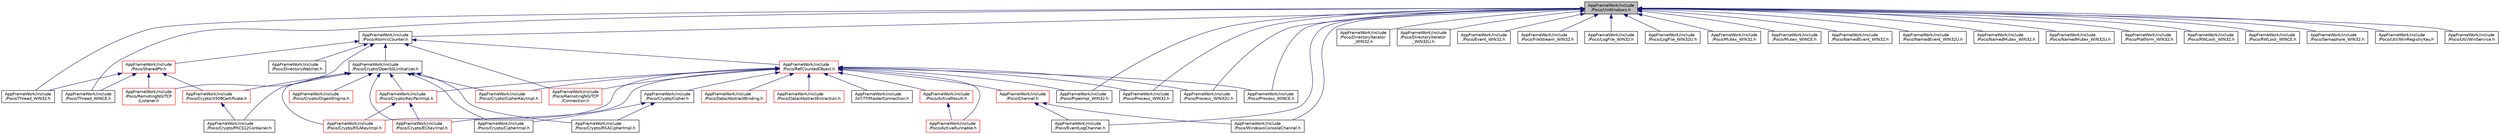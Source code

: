 digraph "AppFrameWork/include/Poco/UnWindows.h"
{
 // LATEX_PDF_SIZE
  edge [fontname="Helvetica",fontsize="10",labelfontname="Helvetica",labelfontsize="10"];
  node [fontname="Helvetica",fontsize="10",shape=record];
  Node1 [label="AppFrameWork/include\l/Poco/UnWindows.h",height=0.2,width=0.4,color="black", fillcolor="grey75", style="filled", fontcolor="black",tooltip=" "];
  Node1 -> Node2 [dir="back",color="midnightblue",fontsize="10",style="solid",fontname="Helvetica"];
  Node2 [label="AppFrameWork/include\l/Poco/AtomicCounter.h",height=0.2,width=0.4,color="black", fillcolor="white", style="filled",URL="$AtomicCounter_8h.html",tooltip=" "];
  Node2 -> Node3 [dir="back",color="midnightblue",fontsize="10",style="solid",fontname="Helvetica"];
  Node3 [label="AppFrameWork/include\l/Poco/Crypto/OpenSSLInitializer.h",height=0.2,width=0.4,color="black", fillcolor="white", style="filled",URL="$OpenSSLInitializer_8h.html",tooltip=" "];
  Node3 -> Node4 [dir="back",color="midnightblue",fontsize="10",style="solid",fontname="Helvetica"];
  Node4 [label="AppFrameWork/include\l/Poco/Crypto/CipherImpl.h",height=0.2,width=0.4,color="black", fillcolor="white", style="filled",URL="$CipherImpl_8h.html",tooltip=" "];
  Node3 -> Node5 [dir="back",color="midnightblue",fontsize="10",style="solid",fontname="Helvetica"];
  Node5 [label="AppFrameWork/include\l/Poco/Crypto/CipherKeyImpl.h",height=0.2,width=0.4,color="red", fillcolor="white", style="filled",URL="$CipherKeyImpl_8h.html",tooltip=" "];
  Node3 -> Node7 [dir="back",color="midnightblue",fontsize="10",style="solid",fontname="Helvetica"];
  Node7 [label="AppFrameWork/include\l/Poco/Crypto/DigestEngine.h",height=0.2,width=0.4,color="red", fillcolor="white", style="filled",URL="$Crypto_2DigestEngine_8h.html",tooltip=" "];
  Node3 -> Node10 [dir="back",color="midnightblue",fontsize="10",style="solid",fontname="Helvetica"];
  Node10 [label="AppFrameWork/include\l/Poco/Crypto/ECKeyImpl.h",height=0.2,width=0.4,color="red", fillcolor="white", style="filled",URL="$ECKeyImpl_8h.html",tooltip=" "];
  Node3 -> Node12 [dir="back",color="midnightblue",fontsize="10",style="solid",fontname="Helvetica"];
  Node12 [label="AppFrameWork/include\l/Poco/Crypto/KeyPairImpl.h",height=0.2,width=0.4,color="red", fillcolor="white", style="filled",URL="$KeyPairImpl_8h.html",tooltip=" "];
  Node12 -> Node10 [dir="back",color="midnightblue",fontsize="10",style="solid",fontname="Helvetica"];
  Node12 -> Node27 [dir="back",color="midnightblue",fontsize="10",style="solid",fontname="Helvetica"];
  Node27 [label="AppFrameWork/include\l/Poco/Crypto/RSAKeyImpl.h",height=0.2,width=0.4,color="red", fillcolor="white", style="filled",URL="$RSAKeyImpl_8h.html",tooltip=" "];
  Node3 -> Node28 [dir="back",color="midnightblue",fontsize="10",style="solid",fontname="Helvetica"];
  Node28 [label="AppFrameWork/include\l/Poco/Crypto/PKCS12Container.h",height=0.2,width=0.4,color="black", fillcolor="white", style="filled",URL="$PKCS12Container_8h.html",tooltip=" "];
  Node3 -> Node15 [dir="back",color="midnightblue",fontsize="10",style="solid",fontname="Helvetica"];
  Node15 [label="AppFrameWork/include\l/Poco/Crypto/RSACipherImpl.h",height=0.2,width=0.4,color="black", fillcolor="white", style="filled",URL="$RSACipherImpl_8h.html",tooltip=" "];
  Node3 -> Node27 [dir="back",color="midnightblue",fontsize="10",style="solid",fontname="Helvetica"];
  Node3 -> Node29 [dir="back",color="midnightblue",fontsize="10",style="solid",fontname="Helvetica"];
  Node29 [label="AppFrameWork/include\l/Poco/Crypto/X509Certificate.h",height=0.2,width=0.4,color="red", fillcolor="white", style="filled",URL="$Crypto_2X509Certificate_8h.html",tooltip=" "];
  Node29 -> Node28 [dir="back",color="midnightblue",fontsize="10",style="solid",fontname="Helvetica"];
  Node2 -> Node36 [dir="back",color="midnightblue",fontsize="10",style="solid",fontname="Helvetica"];
  Node36 [label="AppFrameWork/include\l/Poco/DirectoryWatcher.h",height=0.2,width=0.4,color="black", fillcolor="white", style="filled",URL="$DirectoryWatcher_8h.html",tooltip=" "];
  Node2 -> Node37 [dir="back",color="midnightblue",fontsize="10",style="solid",fontname="Helvetica"];
  Node37 [label="AppFrameWork/include\l/Poco/RefCountedObject.h",height=0.2,width=0.4,color="red", fillcolor="white", style="filled",URL="$RefCountedObject_8h.html",tooltip=" "];
  Node37 -> Node38 [dir="back",color="midnightblue",fontsize="10",style="solid",fontname="Helvetica"];
  Node38 [label="AppFrameWork/include\l/IoT/Tf/MasterConnection.h",height=0.2,width=0.4,color="black", fillcolor="white", style="filled",URL="$MasterConnection_8h.html",tooltip=" "];
  Node37 -> Node39 [dir="back",color="midnightblue",fontsize="10",style="solid",fontname="Helvetica"];
  Node39 [label="AppFrameWork/include\l/Poco/ActiveResult.h",height=0.2,width=0.4,color="red", fillcolor="white", style="filled",URL="$ActiveResult_8h.html",tooltip=" "];
  Node39 -> Node437 [dir="back",color="midnightblue",fontsize="10",style="solid",fontname="Helvetica"];
  Node437 [label="AppFrameWork/include\l/Poco/ActiveRunnable.h",height=0.2,width=0.4,color="red", fillcolor="white", style="filled",URL="$ActiveRunnable_8h.html",tooltip=" "];
  Node37 -> Node437 [dir="back",color="midnightblue",fontsize="10",style="solid",fontname="Helvetica"];
  Node37 -> Node440 [dir="back",color="midnightblue",fontsize="10",style="solid",fontname="Helvetica"];
  Node440 [label="AppFrameWork/include\l/Poco/Channel.h",height=0.2,width=0.4,color="red", fillcolor="white", style="filled",URL="$Channel_8h.html",tooltip=" "];
  Node440 -> Node444 [dir="back",color="midnightblue",fontsize="10",style="solid",fontname="Helvetica"];
  Node444 [label="AppFrameWork/include\l/Poco/EventLogChannel.h",height=0.2,width=0.4,color="black", fillcolor="white", style="filled",URL="$EventLogChannel_8h.html",tooltip=" "];
  Node440 -> Node465 [dir="back",color="midnightblue",fontsize="10",style="solid",fontname="Helvetica"];
  Node465 [label="AppFrameWork/include\l/Poco/WindowsConsoleChannel.h",height=0.2,width=0.4,color="black", fillcolor="white", style="filled",URL="$WindowsConsoleChannel_8h.html",tooltip=" "];
  Node37 -> Node466 [dir="back",color="midnightblue",fontsize="10",style="solid",fontname="Helvetica"];
  Node466 [label="AppFrameWork/include\l/Poco/Crypto/Cipher.h",height=0.2,width=0.4,color="black", fillcolor="white", style="filled",URL="$Cipher_8h.html",tooltip=" "];
  Node466 -> Node4 [dir="back",color="midnightblue",fontsize="10",style="solid",fontname="Helvetica"];
  Node466 -> Node15 [dir="back",color="midnightblue",fontsize="10",style="solid",fontname="Helvetica"];
  Node37 -> Node5 [dir="back",color="midnightblue",fontsize="10",style="solid",fontname="Helvetica"];
  Node37 -> Node10 [dir="back",color="midnightblue",fontsize="10",style="solid",fontname="Helvetica"];
  Node37 -> Node12 [dir="back",color="midnightblue",fontsize="10",style="solid",fontname="Helvetica"];
  Node37 -> Node27 [dir="back",color="midnightblue",fontsize="10",style="solid",fontname="Helvetica"];
  Node37 -> Node467 [dir="back",color="midnightblue",fontsize="10",style="solid",fontname="Helvetica"];
  Node467 [label="AppFrameWork/include\l/Poco/Data/AbstractBinding.h",height=0.2,width=0.4,color="red", fillcolor="white", style="filled",URL="$AbstractBinding_8h.html",tooltip=" "];
  Node37 -> Node471 [dir="back",color="midnightblue",fontsize="10",style="solid",fontname="Helvetica"];
  Node471 [label="AppFrameWork/include\l/Poco/Data/AbstractExtraction.h",height=0.2,width=0.4,color="red", fillcolor="white", style="filled",URL="$AbstractExtraction_8h.html",tooltip=" "];
  Node37 -> Node561 [dir="back",color="midnightblue",fontsize="10",style="solid",fontname="Helvetica"];
  Node561 [label="AppFrameWork/include\l/Poco/PipeImpl_WIN32.h",height=0.2,width=0.4,color="black", fillcolor="white", style="filled",URL="$PipeImpl__WIN32_8h.html",tooltip=" "];
  Node37 -> Node566 [dir="back",color="midnightblue",fontsize="10",style="solid",fontname="Helvetica"];
  Node566 [label="AppFrameWork/include\l/Poco/Process_WIN32.h",height=0.2,width=0.4,color="black", fillcolor="white", style="filled",URL="$Process__WIN32_8h.html",tooltip=" "];
  Node37 -> Node567 [dir="back",color="midnightblue",fontsize="10",style="solid",fontname="Helvetica"];
  Node567 [label="AppFrameWork/include\l/Poco/Process_WIN32U.h",height=0.2,width=0.4,color="black", fillcolor="white", style="filled",URL="$Process__WIN32U_8h.html",tooltip=" "];
  Node37 -> Node568 [dir="back",color="midnightblue",fontsize="10",style="solid",fontname="Helvetica"];
  Node568 [label="AppFrameWork/include\l/Poco/Process_WINCE.h",height=0.2,width=0.4,color="black", fillcolor="white", style="filled",URL="$Process__WINCE_8h.html",tooltip=" "];
  Node37 -> Node342 [dir="back",color="midnightblue",fontsize="10",style="solid",fontname="Helvetica"];
  Node342 [label="AppFrameWork/include\l/Poco/RemotingNG/TCP\l/Connection.h",height=0.2,width=0.4,color="red", fillcolor="white", style="filled",URL="$Connection_8h.html",tooltip=" "];
  Node2 -> Node342 [dir="back",color="midnightblue",fontsize="10",style="solid",fontname="Helvetica"];
  Node2 -> Node331 [dir="back",color="midnightblue",fontsize="10",style="solid",fontname="Helvetica"];
  Node331 [label="AppFrameWork/include\l/Poco/RemotingNG/TCP\l/Listener.h",height=0.2,width=0.4,color="red", fillcolor="white", style="filled",URL="$TCP_2Listener_8h.html",tooltip=" "];
  Node2 -> Node616 [dir="back",color="midnightblue",fontsize="10",style="solid",fontname="Helvetica"];
  Node616 [label="AppFrameWork/include\l/Poco/SharedPtr.h",height=0.2,width=0.4,color="red", fillcolor="white", style="filled",URL="$SharedPtr_8h.html",tooltip=" "];
  Node616 -> Node29 [dir="back",color="midnightblue",fontsize="10",style="solid",fontname="Helvetica"];
  Node616 -> Node331 [dir="back",color="midnightblue",fontsize="10",style="solid",fontname="Helvetica"];
  Node616 -> Node667 [dir="back",color="midnightblue",fontsize="10",style="solid",fontname="Helvetica"];
  Node667 [label="AppFrameWork/include\l/Poco/Thread_WIN32.h",height=0.2,width=0.4,color="black", fillcolor="white", style="filled",URL="$Thread__WIN32_8h.html",tooltip=" "];
  Node616 -> Node668 [dir="back",color="midnightblue",fontsize="10",style="solid",fontname="Helvetica"];
  Node668 [label="AppFrameWork/include\l/Poco/Thread_WINCE.h",height=0.2,width=0.4,color="black", fillcolor="white", style="filled",URL="$Thread__WINCE_8h.html",tooltip=" "];
  Node1 -> Node670 [dir="back",color="midnightblue",fontsize="10",style="solid",fontname="Helvetica"];
  Node670 [label="AppFrameWork/include\l/Poco/DirectoryIterator\l_WIN32.h",height=0.2,width=0.4,color="black", fillcolor="white", style="filled",URL="$DirectoryIterator__WIN32_8h.html",tooltip=" "];
  Node1 -> Node671 [dir="back",color="midnightblue",fontsize="10",style="solid",fontname="Helvetica"];
  Node671 [label="AppFrameWork/include\l/Poco/DirectoryIterator\l_WIN32U.h",height=0.2,width=0.4,color="black", fillcolor="white", style="filled",URL="$DirectoryIterator__WIN32U_8h.html",tooltip=" "];
  Node1 -> Node672 [dir="back",color="midnightblue",fontsize="10",style="solid",fontname="Helvetica"];
  Node672 [label="AppFrameWork/include\l/Poco/Event_WIN32.h",height=0.2,width=0.4,color="black", fillcolor="white", style="filled",URL="$Event__WIN32_8h.html",tooltip=" "];
  Node1 -> Node444 [dir="back",color="midnightblue",fontsize="10",style="solid",fontname="Helvetica"];
  Node1 -> Node673 [dir="back",color="midnightblue",fontsize="10",style="solid",fontname="Helvetica"];
  Node673 [label="AppFrameWork/include\l/Poco/FileStream_WIN32.h",height=0.2,width=0.4,color="black", fillcolor="white", style="filled",URL="$FileStream__WIN32_8h.html",tooltip=" "];
  Node1 -> Node674 [dir="back",color="midnightblue",fontsize="10",style="solid",fontname="Helvetica"];
  Node674 [label="AppFrameWork/include\l/Poco/LogFile_WIN32.h",height=0.2,width=0.4,color="black", fillcolor="white", style="filled",URL="$LogFile__WIN32_8h.html",tooltip=" "];
  Node1 -> Node675 [dir="back",color="midnightblue",fontsize="10",style="solid",fontname="Helvetica"];
  Node675 [label="AppFrameWork/include\l/Poco/LogFile_WIN32U.h",height=0.2,width=0.4,color="black", fillcolor="white", style="filled",URL="$LogFile__WIN32U_8h.html",tooltip=" "];
  Node1 -> Node676 [dir="back",color="midnightblue",fontsize="10",style="solid",fontname="Helvetica"];
  Node676 [label="AppFrameWork/include\l/Poco/Mutex_WIN32.h",height=0.2,width=0.4,color="black", fillcolor="white", style="filled",URL="$Mutex__WIN32_8h.html",tooltip=" "];
  Node1 -> Node677 [dir="back",color="midnightblue",fontsize="10",style="solid",fontname="Helvetica"];
  Node677 [label="AppFrameWork/include\l/Poco/Mutex_WINCE.h",height=0.2,width=0.4,color="black", fillcolor="white", style="filled",URL="$Mutex__WINCE_8h.html",tooltip=" "];
  Node1 -> Node678 [dir="back",color="midnightblue",fontsize="10",style="solid",fontname="Helvetica"];
  Node678 [label="AppFrameWork/include\l/Poco/NamedEvent_WIN32.h",height=0.2,width=0.4,color="black", fillcolor="white", style="filled",URL="$NamedEvent__WIN32_8h.html",tooltip=" "];
  Node1 -> Node679 [dir="back",color="midnightblue",fontsize="10",style="solid",fontname="Helvetica"];
  Node679 [label="AppFrameWork/include\l/Poco/NamedEvent_WIN32U.h",height=0.2,width=0.4,color="black", fillcolor="white", style="filled",URL="$NamedEvent__WIN32U_8h.html",tooltip=" "];
  Node1 -> Node680 [dir="back",color="midnightblue",fontsize="10",style="solid",fontname="Helvetica"];
  Node680 [label="AppFrameWork/include\l/Poco/NamedMutex_WIN32.h",height=0.2,width=0.4,color="black", fillcolor="white", style="filled",URL="$NamedMutex__WIN32_8h.html",tooltip=" "];
  Node1 -> Node681 [dir="back",color="midnightblue",fontsize="10",style="solid",fontname="Helvetica"];
  Node681 [label="AppFrameWork/include\l/Poco/NamedMutex_WIN32U.h",height=0.2,width=0.4,color="black", fillcolor="white", style="filled",URL="$NamedMutex__WIN32U_8h.html",tooltip=" "];
  Node1 -> Node561 [dir="back",color="midnightblue",fontsize="10",style="solid",fontname="Helvetica"];
  Node1 -> Node682 [dir="back",color="midnightblue",fontsize="10",style="solid",fontname="Helvetica"];
  Node682 [label="AppFrameWork/include\l/Poco/Platform_WIN32.h",height=0.2,width=0.4,color="black", fillcolor="white", style="filled",URL="$Platform__WIN32_8h.html",tooltip=" "];
  Node1 -> Node566 [dir="back",color="midnightblue",fontsize="10",style="solid",fontname="Helvetica"];
  Node1 -> Node567 [dir="back",color="midnightblue",fontsize="10",style="solid",fontname="Helvetica"];
  Node1 -> Node568 [dir="back",color="midnightblue",fontsize="10",style="solid",fontname="Helvetica"];
  Node1 -> Node683 [dir="back",color="midnightblue",fontsize="10",style="solid",fontname="Helvetica"];
  Node683 [label="AppFrameWork/include\l/Poco/RWLock_WIN32.h",height=0.2,width=0.4,color="black", fillcolor="white", style="filled",URL="$RWLock__WIN32_8h.html",tooltip=" "];
  Node1 -> Node684 [dir="back",color="midnightblue",fontsize="10",style="solid",fontname="Helvetica"];
  Node684 [label="AppFrameWork/include\l/Poco/RWLock_WINCE.h",height=0.2,width=0.4,color="black", fillcolor="white", style="filled",URL="$RWLock__WINCE_8h.html",tooltip=" "];
  Node1 -> Node685 [dir="back",color="midnightblue",fontsize="10",style="solid",fontname="Helvetica"];
  Node685 [label="AppFrameWork/include\l/Poco/Semaphore_WIN32.h",height=0.2,width=0.4,color="black", fillcolor="white", style="filled",URL="$Semaphore__WIN32_8h.html",tooltip=" "];
  Node1 -> Node667 [dir="back",color="midnightblue",fontsize="10",style="solid",fontname="Helvetica"];
  Node1 -> Node668 [dir="back",color="midnightblue",fontsize="10",style="solid",fontname="Helvetica"];
  Node1 -> Node686 [dir="back",color="midnightblue",fontsize="10",style="solid",fontname="Helvetica"];
  Node686 [label="AppFrameWork/include\l/Poco/Util/WinRegistryKey.h",height=0.2,width=0.4,color="black", fillcolor="white", style="filled",URL="$WinRegistryKey_8h.html",tooltip=" "];
  Node1 -> Node687 [dir="back",color="midnightblue",fontsize="10",style="solid",fontname="Helvetica"];
  Node687 [label="AppFrameWork/include\l/Poco/Util/WinService.h",height=0.2,width=0.4,color="black", fillcolor="white", style="filled",URL="$WinService_8h.html",tooltip=" "];
  Node1 -> Node465 [dir="back",color="midnightblue",fontsize="10",style="solid",fontname="Helvetica"];
}
